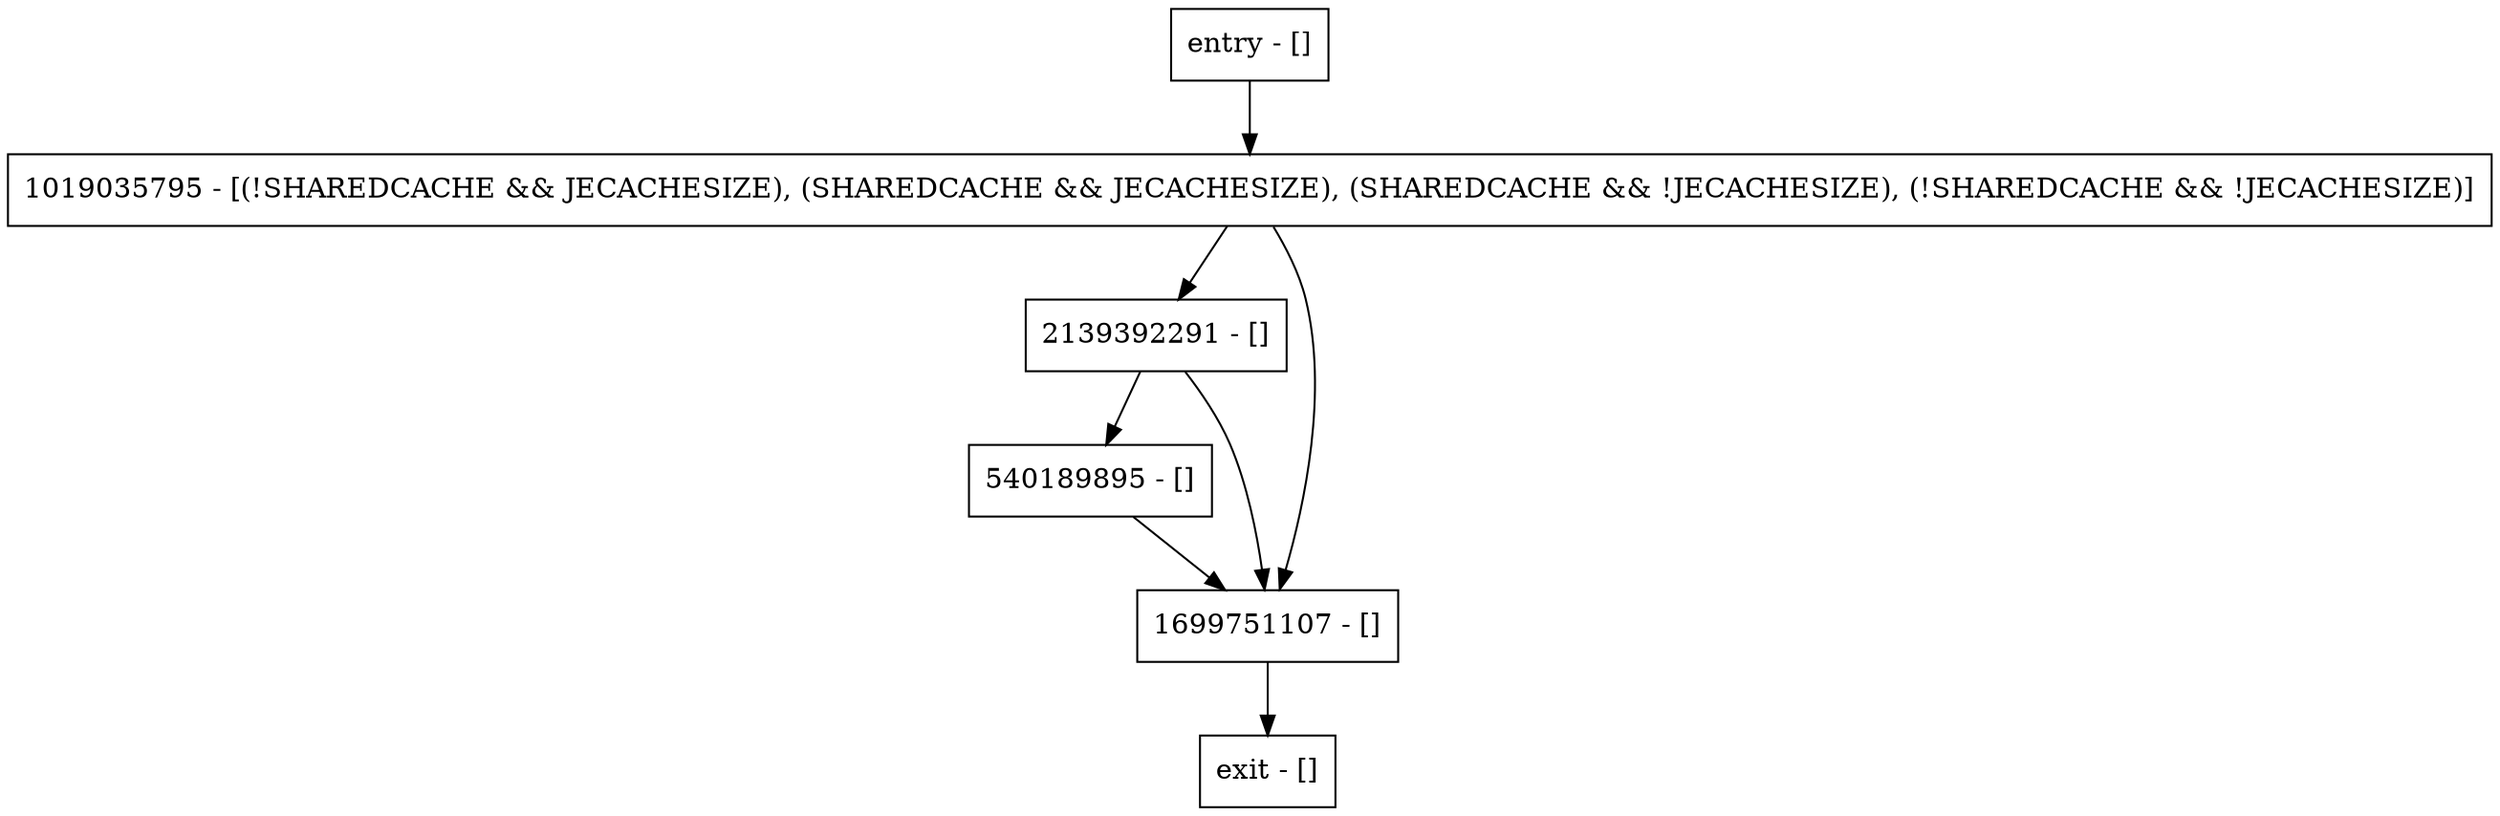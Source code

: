 digraph doDaemonEviction {
node [shape=record];
entry [label="entry - []"];
exit [label="exit - []"];
2139392291 [label="2139392291 - []"];
540189895 [label="540189895 - []"];
1019035795 [label="1019035795 - [(!SHAREDCACHE && JECACHESIZE), (SHAREDCACHE && JECACHESIZE), (SHAREDCACHE && !JECACHESIZE), (!SHAREDCACHE && !JECACHESIZE)]"];
1699751107 [label="1699751107 - []"];
entry;
exit;
entry -> 1019035795;
2139392291 -> 540189895;
2139392291 -> 1699751107;
540189895 -> 1699751107;
1019035795 -> 2139392291;
1019035795 -> 1699751107;
1699751107 -> exit;
}
